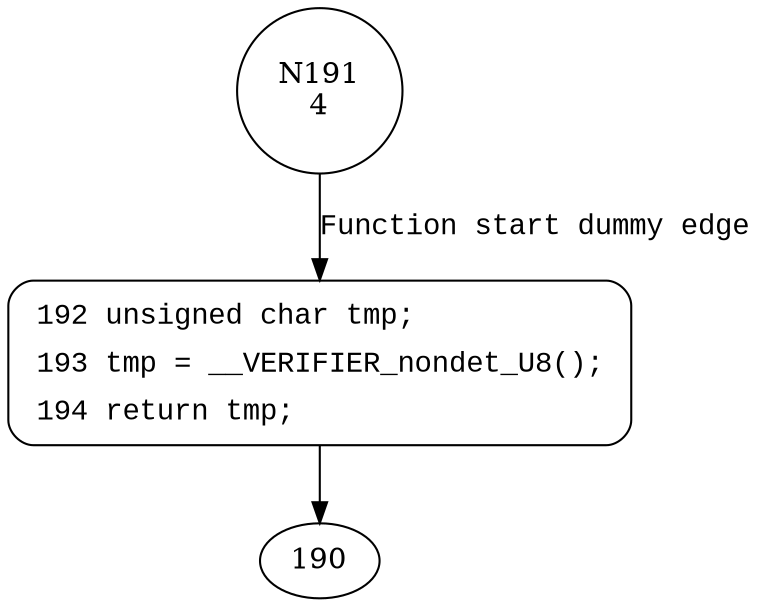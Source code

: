 digraph ecrobot_get_nxtcolorsensor_light {
191 [shape="circle" label="N191\n4"]
192 [shape="circle" label="N192\n3"]
192 [style="filled,bold" penwidth="1" fillcolor="white" fontname="Courier New" shape="Mrecord" label=<<table border="0" cellborder="0" cellpadding="3" bgcolor="white"><tr><td align="right">192</td><td align="left">unsigned char tmp;</td></tr><tr><td align="right">193</td><td align="left">tmp = __VERIFIER_nondet_U8();</td></tr><tr><td align="right">194</td><td align="left">return tmp;</td></tr></table>>]
192 -> 190[label=""]
191 -> 192 [label="Function start dummy edge" fontname="Courier New"]
}